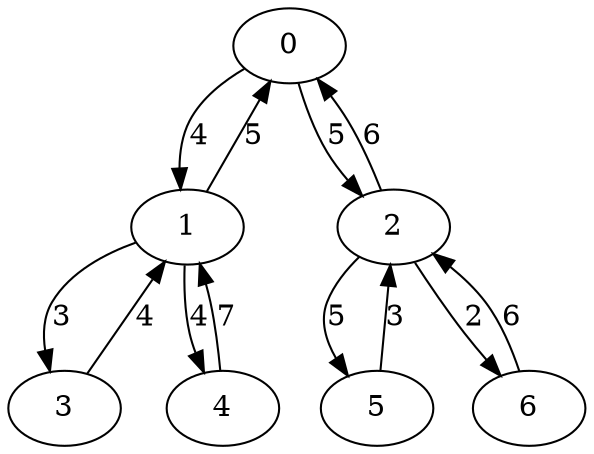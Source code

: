 strict digraph "" {
	0 -> 1	[label=4];
	0 -> 2	[label=5];
	1 -> 0	[label=5];
	1 -> 3	[label=3];
	1 -> 4	[label=4];
	2 -> 0	[label=6];
	2 -> 5	[label=5];
	2 -> 6	[label=2];
	3 -> 1	[label=4];
	4 -> 1	[label=7];
	5 -> 2	[label=3];
	6 -> 2	[label=6];
}
